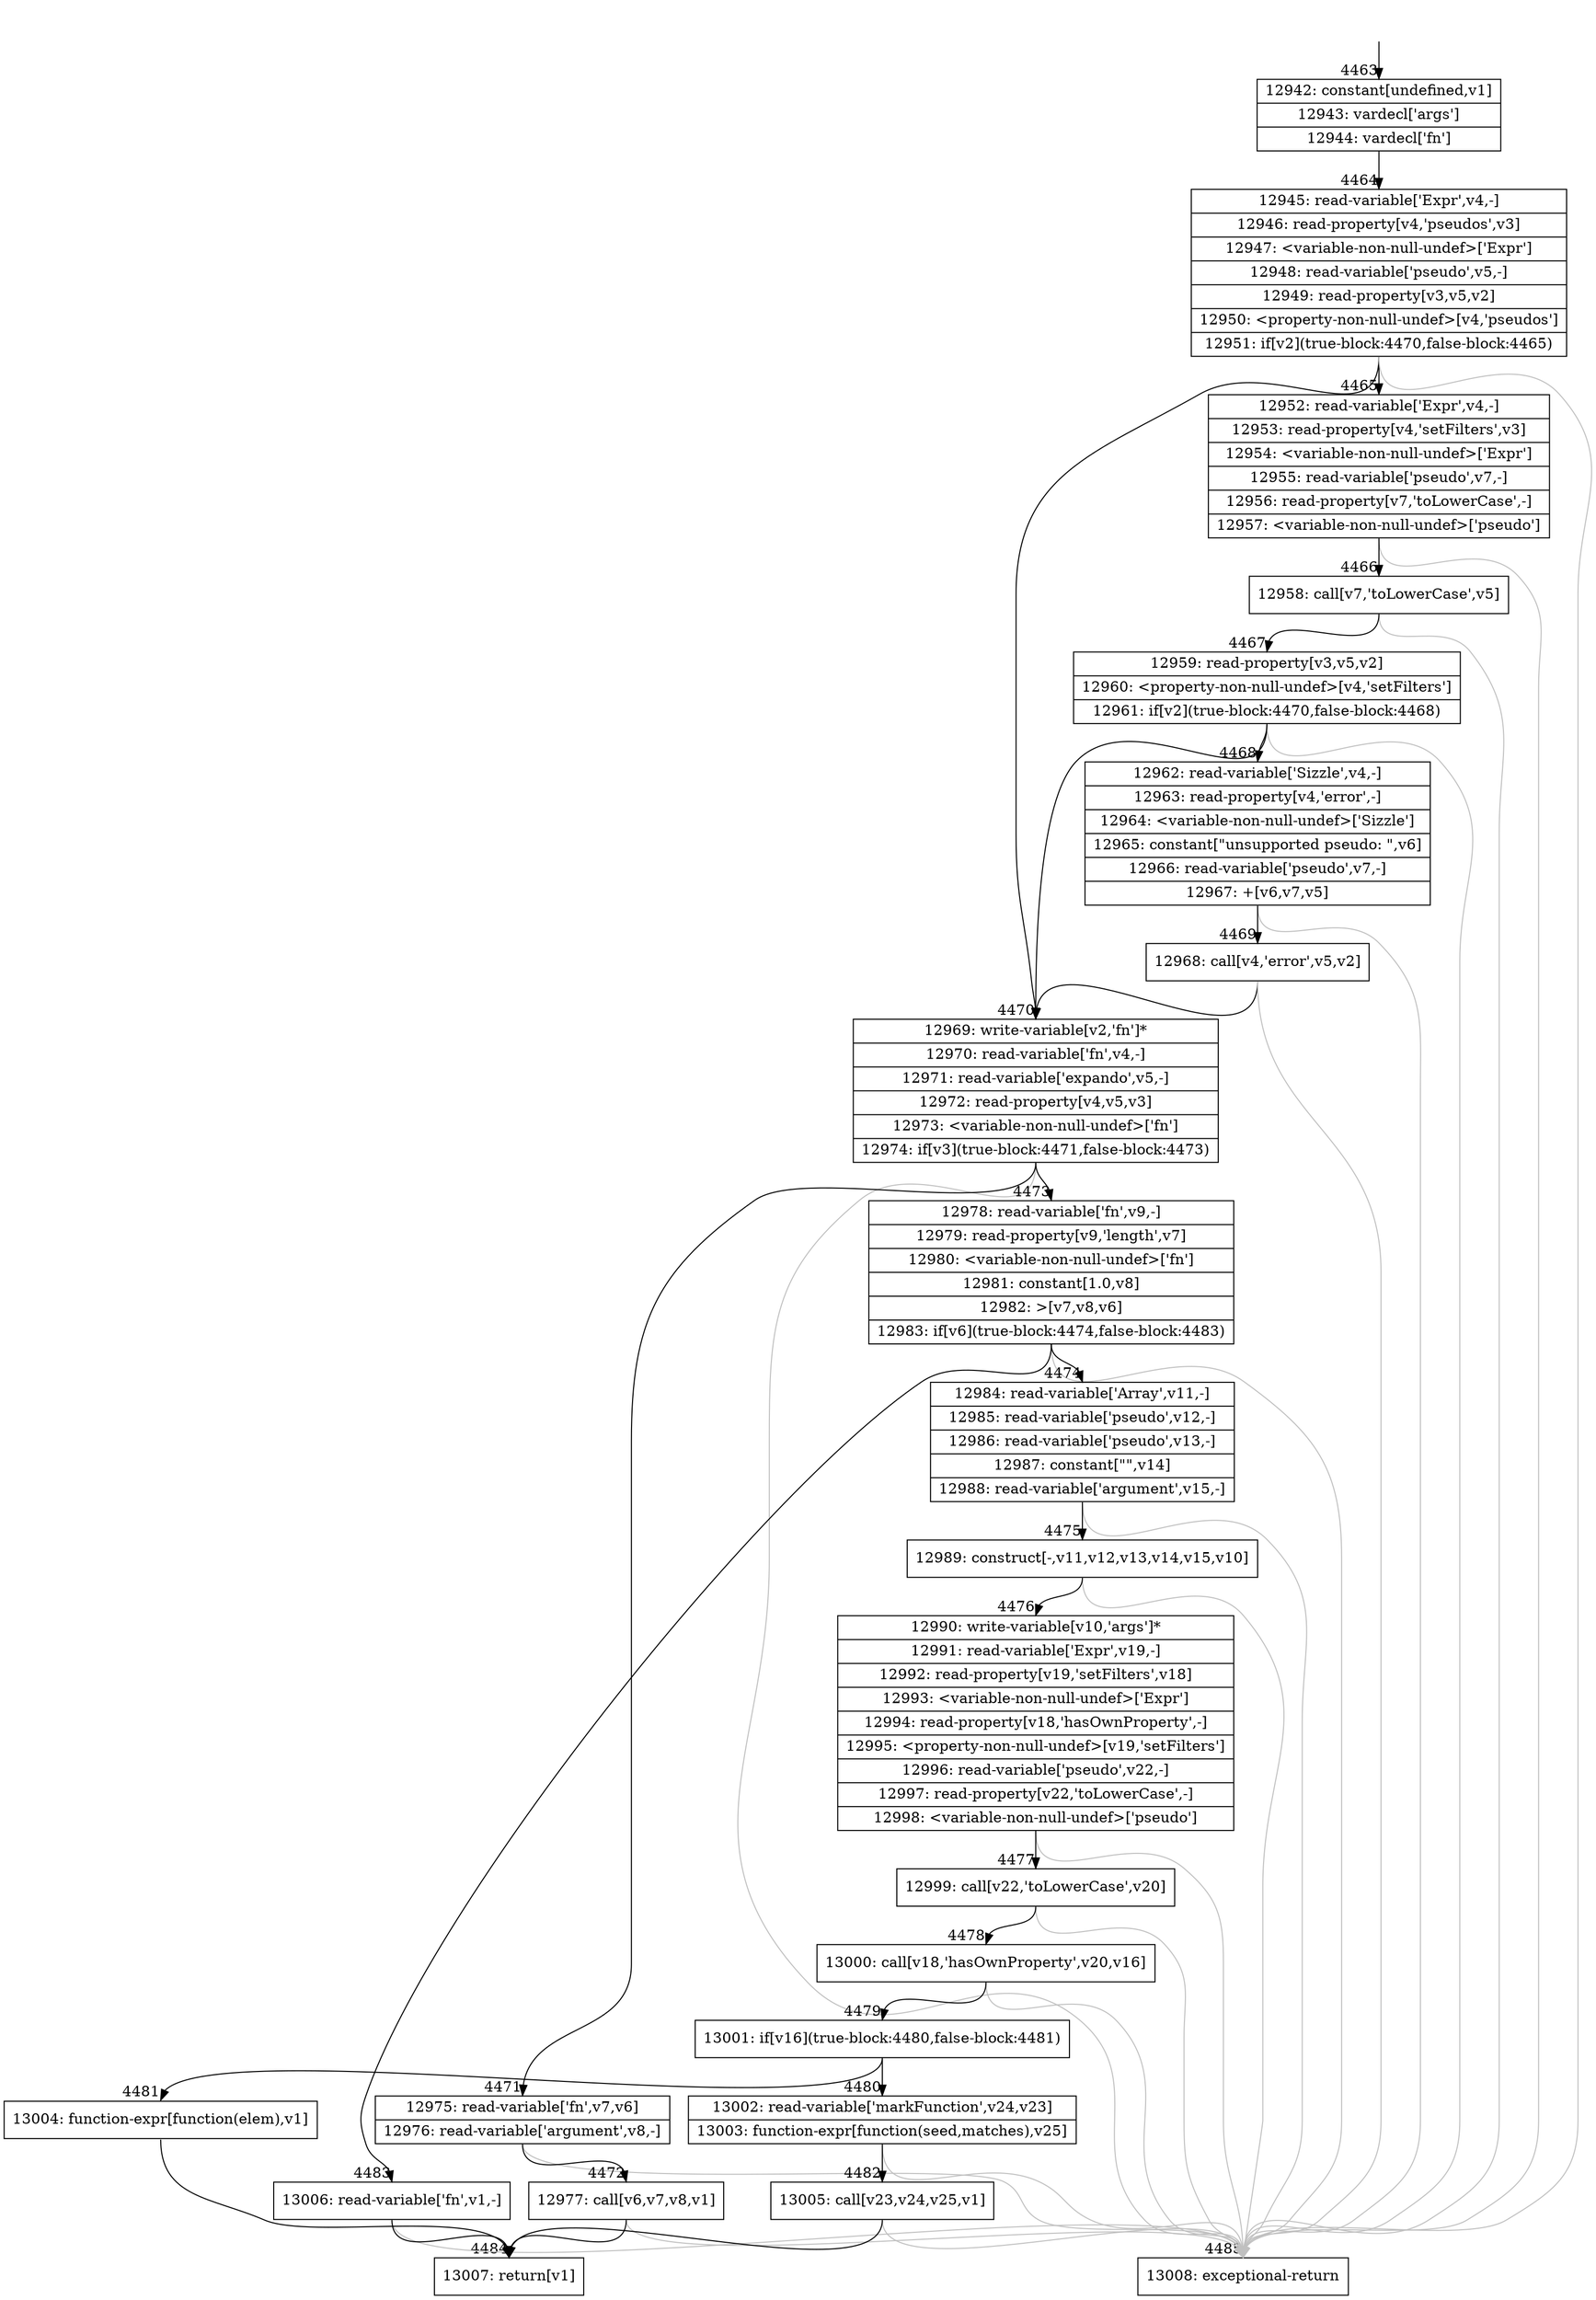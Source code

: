 digraph {
rankdir="TD"
BB_entry286[shape=none,label=""];
BB_entry286 -> BB4463 [tailport=s, headport=n, headlabel="    4463"]
BB4463 [shape=record label="{12942: constant[undefined,v1]|12943: vardecl['args']|12944: vardecl['fn']}" ] 
BB4463 -> BB4464 [tailport=s, headport=n, headlabel="      4464"]
BB4464 [shape=record label="{12945: read-variable['Expr',v4,-]|12946: read-property[v4,'pseudos',v3]|12947: \<variable-non-null-undef\>['Expr']|12948: read-variable['pseudo',v5,-]|12949: read-property[v3,v5,v2]|12950: \<property-non-null-undef\>[v4,'pseudos']|12951: if[v2](true-block:4470,false-block:4465)}" ] 
BB4464 -> BB4470 [tailport=s, headport=n, headlabel="      4470"]
BB4464 -> BB4465 [tailport=s, headport=n, headlabel="      4465"]
BB4464 -> BB4485 [tailport=s, headport=n, color=gray, headlabel="      4485"]
BB4465 [shape=record label="{12952: read-variable['Expr',v4,-]|12953: read-property[v4,'setFilters',v3]|12954: \<variable-non-null-undef\>['Expr']|12955: read-variable['pseudo',v7,-]|12956: read-property[v7,'toLowerCase',-]|12957: \<variable-non-null-undef\>['pseudo']}" ] 
BB4465 -> BB4466 [tailport=s, headport=n, headlabel="      4466"]
BB4465 -> BB4485 [tailport=s, headport=n, color=gray]
BB4466 [shape=record label="{12958: call[v7,'toLowerCase',v5]}" ] 
BB4466 -> BB4467 [tailport=s, headport=n, headlabel="      4467"]
BB4466 -> BB4485 [tailport=s, headport=n, color=gray]
BB4467 [shape=record label="{12959: read-property[v3,v5,v2]|12960: \<property-non-null-undef\>[v4,'setFilters']|12961: if[v2](true-block:4470,false-block:4468)}" ] 
BB4467 -> BB4470 [tailport=s, headport=n]
BB4467 -> BB4468 [tailport=s, headport=n, headlabel="      4468"]
BB4467 -> BB4485 [tailport=s, headport=n, color=gray]
BB4468 [shape=record label="{12962: read-variable['Sizzle',v4,-]|12963: read-property[v4,'error',-]|12964: \<variable-non-null-undef\>['Sizzle']|12965: constant[\"unsupported pseudo: \",v6]|12966: read-variable['pseudo',v7,-]|12967: +[v6,v7,v5]}" ] 
BB4468 -> BB4469 [tailport=s, headport=n, headlabel="      4469"]
BB4468 -> BB4485 [tailport=s, headport=n, color=gray]
BB4469 [shape=record label="{12968: call[v4,'error',v5,v2]}" ] 
BB4469 -> BB4470 [tailport=s, headport=n]
BB4469 -> BB4485 [tailport=s, headport=n, color=gray]
BB4470 [shape=record label="{12969: write-variable[v2,'fn']*|12970: read-variable['fn',v4,-]|12971: read-variable['expando',v5,-]|12972: read-property[v4,v5,v3]|12973: \<variable-non-null-undef\>['fn']|12974: if[v3](true-block:4471,false-block:4473)}" ] 
BB4470 -> BB4471 [tailport=s, headport=n, headlabel="      4471"]
BB4470 -> BB4473 [tailport=s, headport=n, headlabel="      4473"]
BB4470 -> BB4485 [tailport=s, headport=n, color=gray]
BB4471 [shape=record label="{12975: read-variable['fn',v7,v6]|12976: read-variable['argument',v8,-]}" ] 
BB4471 -> BB4472 [tailport=s, headport=n, headlabel="      4472"]
BB4471 -> BB4485 [tailport=s, headport=n, color=gray]
BB4472 [shape=record label="{12977: call[v6,v7,v8,v1]}" ] 
BB4472 -> BB4484 [tailport=s, headport=n, headlabel="      4484"]
BB4472 -> BB4485 [tailport=s, headport=n, color=gray]
BB4473 [shape=record label="{12978: read-variable['fn',v9,-]|12979: read-property[v9,'length',v7]|12980: \<variable-non-null-undef\>['fn']|12981: constant[1.0,v8]|12982: \>[v7,v8,v6]|12983: if[v6](true-block:4474,false-block:4483)}" ] 
BB4473 -> BB4474 [tailport=s, headport=n, headlabel="      4474"]
BB4473 -> BB4483 [tailport=s, headport=n, headlabel="      4483"]
BB4473 -> BB4485 [tailport=s, headport=n, color=gray]
BB4474 [shape=record label="{12984: read-variable['Array',v11,-]|12985: read-variable['pseudo',v12,-]|12986: read-variable['pseudo',v13,-]|12987: constant[\"\",v14]|12988: read-variable['argument',v15,-]}" ] 
BB4474 -> BB4475 [tailport=s, headport=n, headlabel="      4475"]
BB4474 -> BB4485 [tailport=s, headport=n, color=gray]
BB4475 [shape=record label="{12989: construct[-,v11,v12,v13,v14,v15,v10]}" ] 
BB4475 -> BB4476 [tailport=s, headport=n, headlabel="      4476"]
BB4475 -> BB4485 [tailport=s, headport=n, color=gray]
BB4476 [shape=record label="{12990: write-variable[v10,'args']*|12991: read-variable['Expr',v19,-]|12992: read-property[v19,'setFilters',v18]|12993: \<variable-non-null-undef\>['Expr']|12994: read-property[v18,'hasOwnProperty',-]|12995: \<property-non-null-undef\>[v19,'setFilters']|12996: read-variable['pseudo',v22,-]|12997: read-property[v22,'toLowerCase',-]|12998: \<variable-non-null-undef\>['pseudo']}" ] 
BB4476 -> BB4477 [tailport=s, headport=n, headlabel="      4477"]
BB4476 -> BB4485 [tailport=s, headport=n, color=gray]
BB4477 [shape=record label="{12999: call[v22,'toLowerCase',v20]}" ] 
BB4477 -> BB4478 [tailport=s, headport=n, headlabel="      4478"]
BB4477 -> BB4485 [tailport=s, headport=n, color=gray]
BB4478 [shape=record label="{13000: call[v18,'hasOwnProperty',v20,v16]}" ] 
BB4478 -> BB4479 [tailport=s, headport=n, headlabel="      4479"]
BB4478 -> BB4485 [tailport=s, headport=n, color=gray]
BB4479 [shape=record label="{13001: if[v16](true-block:4480,false-block:4481)}" ] 
BB4479 -> BB4480 [tailport=s, headport=n, headlabel="      4480"]
BB4479 -> BB4481 [tailport=s, headport=n, headlabel="      4481"]
BB4480 [shape=record label="{13002: read-variable['markFunction',v24,v23]|13003: function-expr[function(seed,matches),v25]}" ] 
BB4480 -> BB4482 [tailport=s, headport=n, headlabel="      4482"]
BB4480 -> BB4485 [tailport=s, headport=n, color=gray]
BB4481 [shape=record label="{13004: function-expr[function(elem),v1]}" ] 
BB4481 -> BB4484 [tailport=s, headport=n]
BB4482 [shape=record label="{13005: call[v23,v24,v25,v1]}" ] 
BB4482 -> BB4484 [tailport=s, headport=n]
BB4482 -> BB4485 [tailport=s, headport=n, color=gray]
BB4483 [shape=record label="{13006: read-variable['fn',v1,-]}" ] 
BB4483 -> BB4484 [tailport=s, headport=n]
BB4483 -> BB4485 [tailport=s, headport=n, color=gray]
BB4484 [shape=record label="{13007: return[v1]}" ] 
BB4485 [shape=record label="{13008: exceptional-return}" ] 
}
